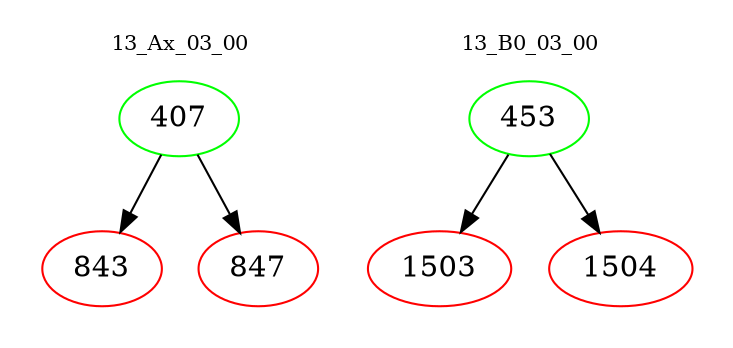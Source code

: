 digraph{
subgraph cluster_0 {
color = white
label = "13_Ax_03_00";
fontsize=10;
T0_407 [label="407", color="green"]
T0_407 -> T0_843 [color="black"]
T0_843 [label="843", color="red"]
T0_407 -> T0_847 [color="black"]
T0_847 [label="847", color="red"]
}
subgraph cluster_1 {
color = white
label = "13_B0_03_00";
fontsize=10;
T1_453 [label="453", color="green"]
T1_453 -> T1_1503 [color="black"]
T1_1503 [label="1503", color="red"]
T1_453 -> T1_1504 [color="black"]
T1_1504 [label="1504", color="red"]
}
}
